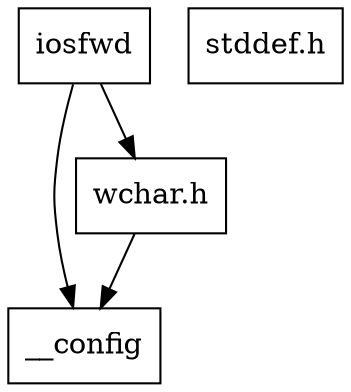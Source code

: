 digraph "dependencies" {
  header_1 [ shape="box", label="iosfwd"];
  header_2 [ shape="box", label="__config"];
  header_11 [ shape="box", label="wchar.h"];
  header_16 [ shape="box", label="stddef.h"];
  header_1 -> header_2;
  header_1 -> header_11;
  header_11 -> header_2;
}
